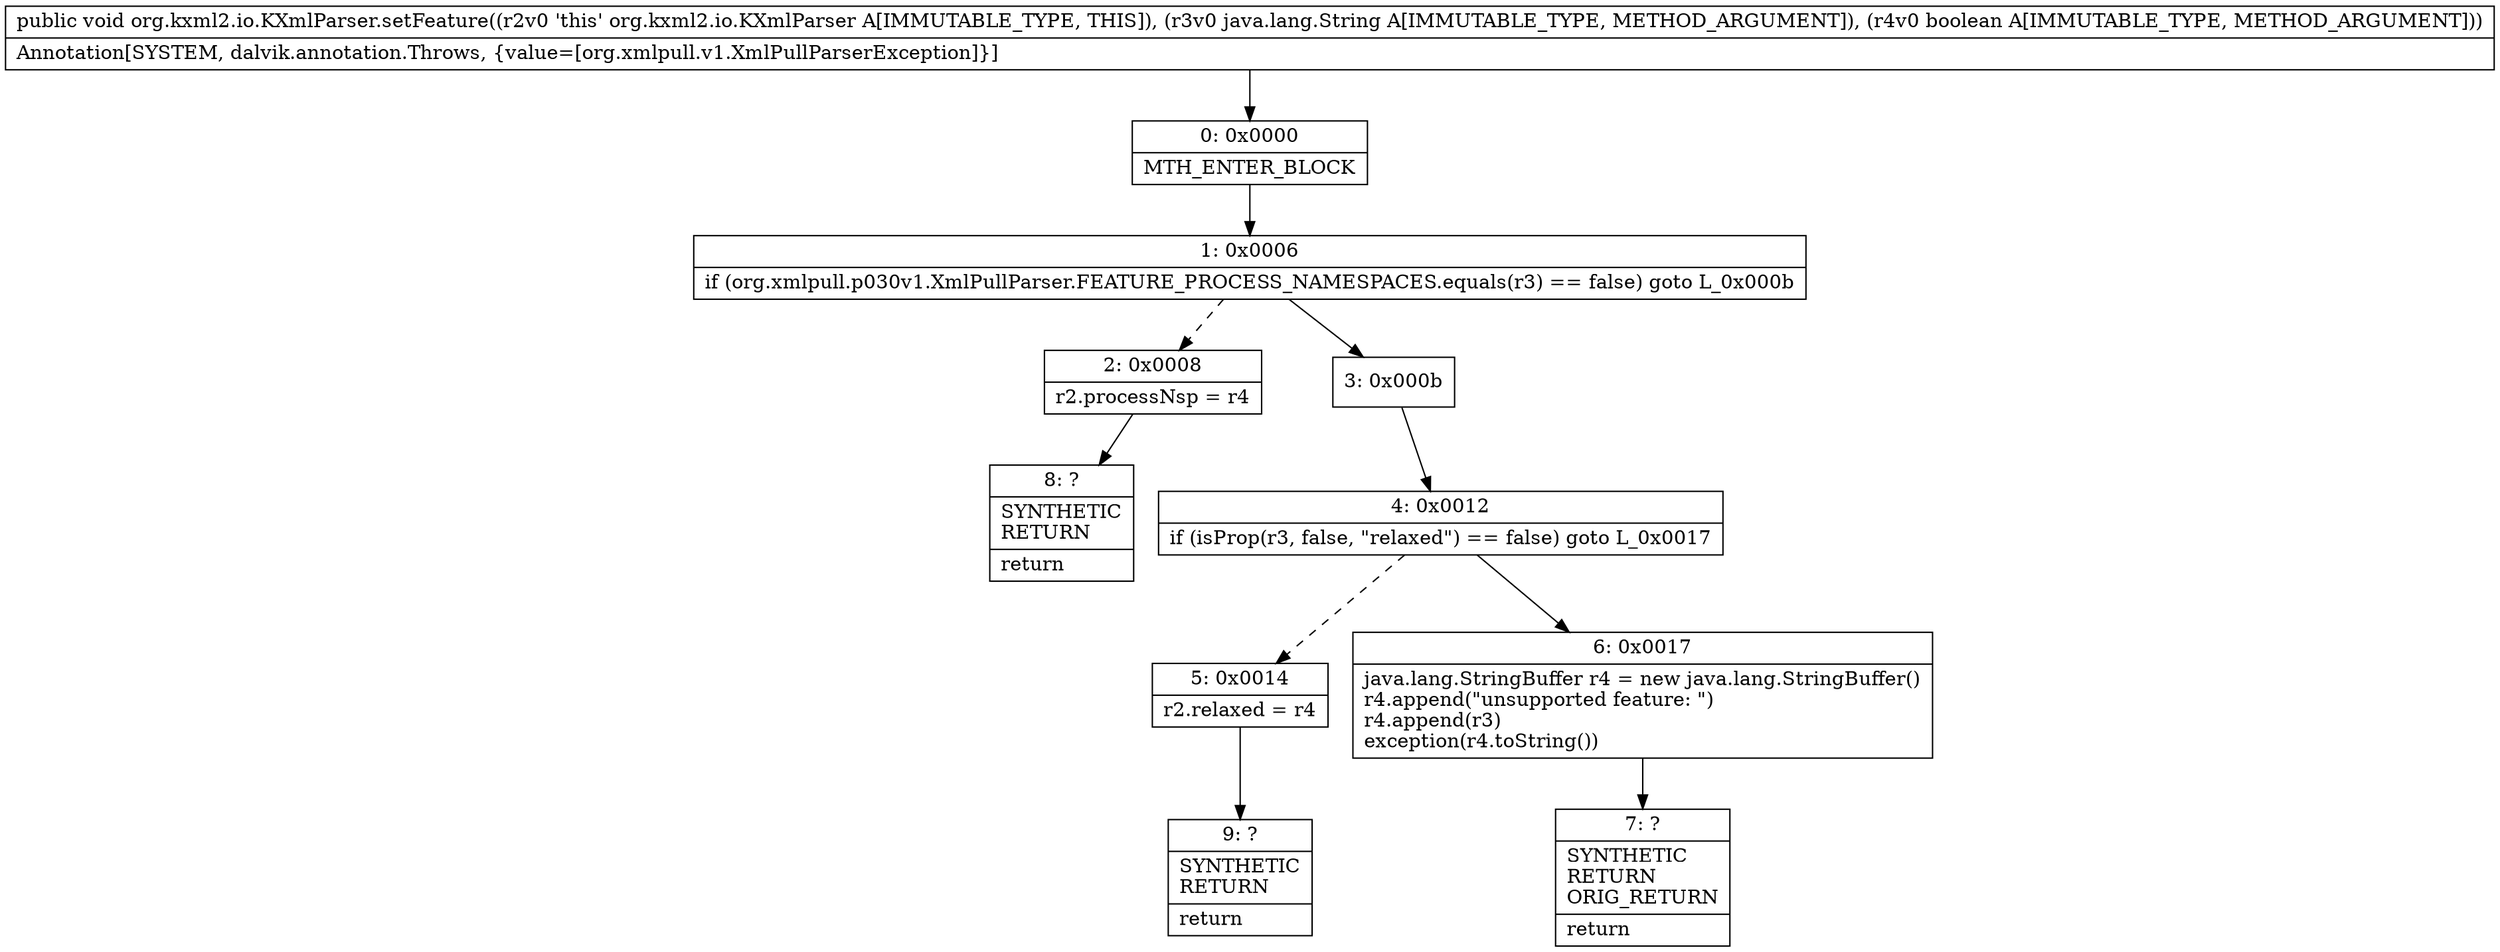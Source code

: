 digraph "CFG fororg.kxml2.io.KXmlParser.setFeature(Ljava\/lang\/String;Z)V" {
Node_0 [shape=record,label="{0\:\ 0x0000|MTH_ENTER_BLOCK\l}"];
Node_1 [shape=record,label="{1\:\ 0x0006|if (org.xmlpull.p030v1.XmlPullParser.FEATURE_PROCESS_NAMESPACES.equals(r3) == false) goto L_0x000b\l}"];
Node_2 [shape=record,label="{2\:\ 0x0008|r2.processNsp = r4\l}"];
Node_3 [shape=record,label="{3\:\ 0x000b}"];
Node_4 [shape=record,label="{4\:\ 0x0012|if (isProp(r3, false, \"relaxed\") == false) goto L_0x0017\l}"];
Node_5 [shape=record,label="{5\:\ 0x0014|r2.relaxed = r4\l}"];
Node_6 [shape=record,label="{6\:\ 0x0017|java.lang.StringBuffer r4 = new java.lang.StringBuffer()\lr4.append(\"unsupported feature: \")\lr4.append(r3)\lexception(r4.toString())\l}"];
Node_7 [shape=record,label="{7\:\ ?|SYNTHETIC\lRETURN\lORIG_RETURN\l|return\l}"];
Node_8 [shape=record,label="{8\:\ ?|SYNTHETIC\lRETURN\l|return\l}"];
Node_9 [shape=record,label="{9\:\ ?|SYNTHETIC\lRETURN\l|return\l}"];
MethodNode[shape=record,label="{public void org.kxml2.io.KXmlParser.setFeature((r2v0 'this' org.kxml2.io.KXmlParser A[IMMUTABLE_TYPE, THIS]), (r3v0 java.lang.String A[IMMUTABLE_TYPE, METHOD_ARGUMENT]), (r4v0 boolean A[IMMUTABLE_TYPE, METHOD_ARGUMENT]))  | Annotation[SYSTEM, dalvik.annotation.Throws, \{value=[org.xmlpull.v1.XmlPullParserException]\}]\l}"];
MethodNode -> Node_0;
Node_0 -> Node_1;
Node_1 -> Node_2[style=dashed];
Node_1 -> Node_3;
Node_2 -> Node_8;
Node_3 -> Node_4;
Node_4 -> Node_5[style=dashed];
Node_4 -> Node_6;
Node_5 -> Node_9;
Node_6 -> Node_7;
}

